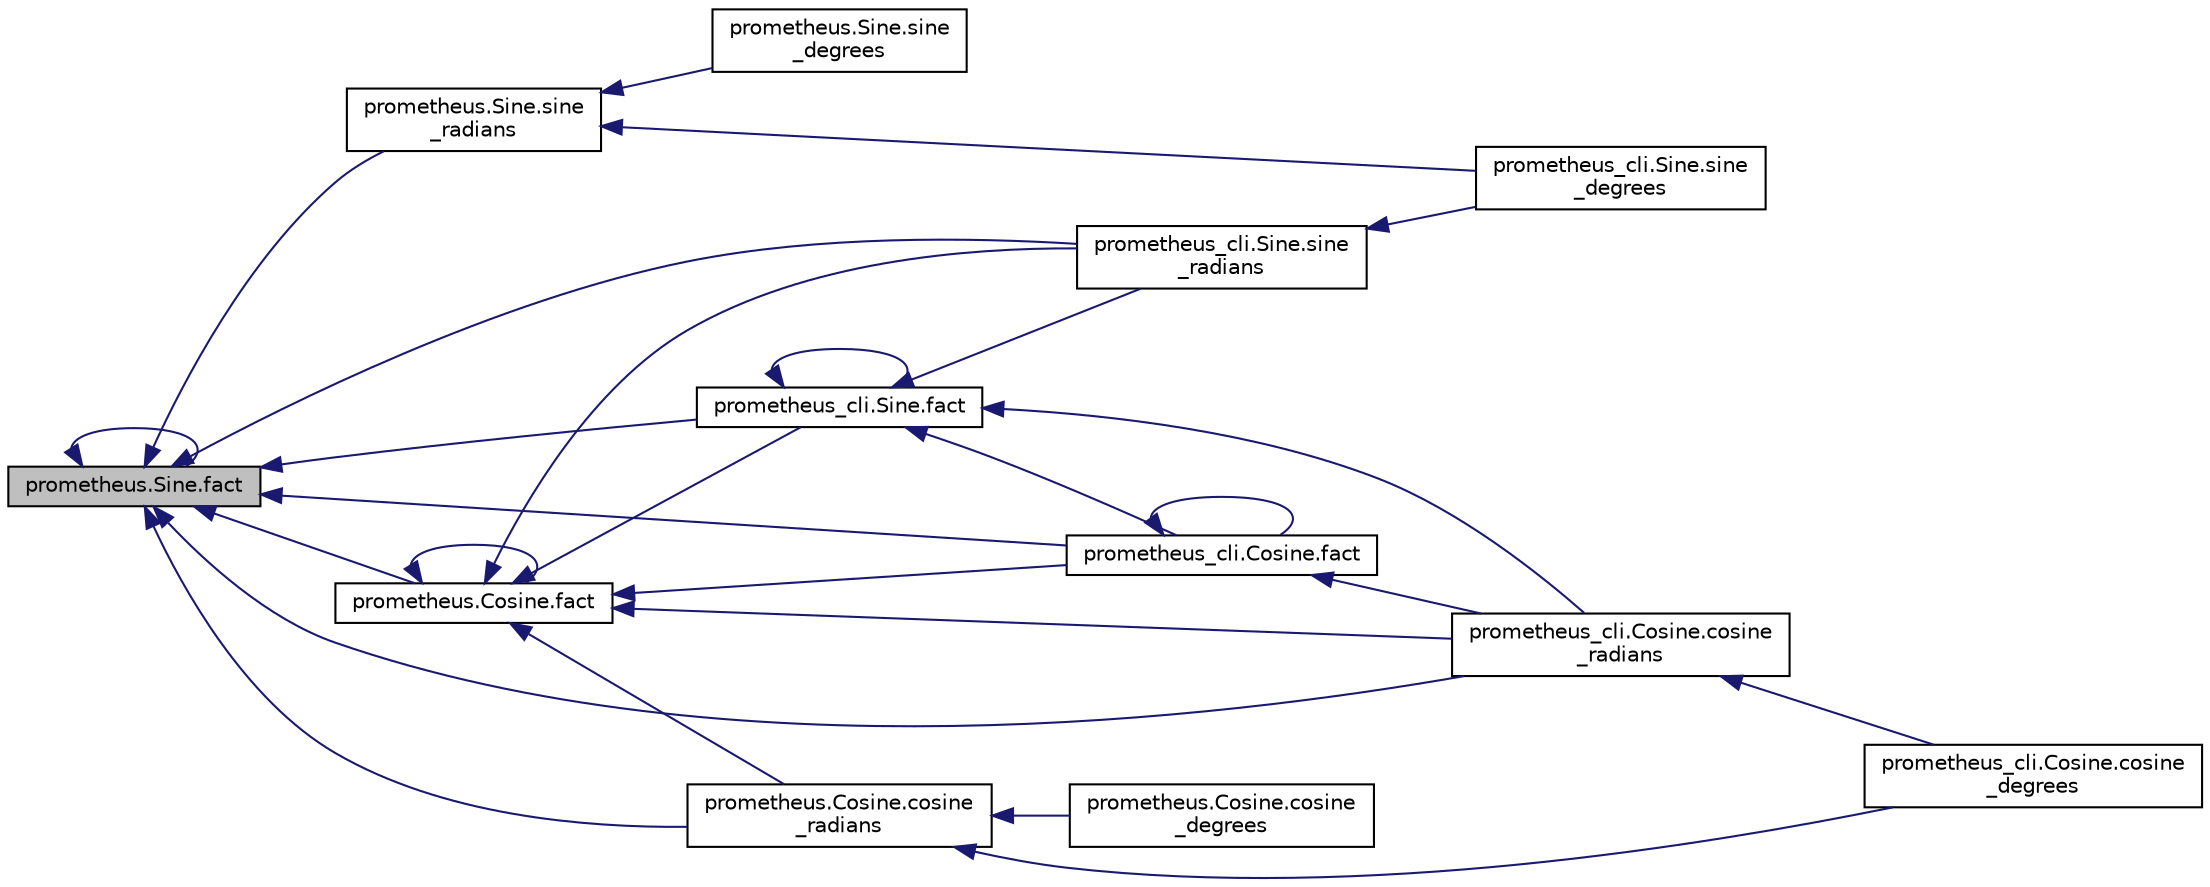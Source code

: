 digraph "prometheus.Sine.fact"
{
  edge [fontname="Helvetica",fontsize="10",labelfontname="Helvetica",labelfontsize="10"];
  node [fontname="Helvetica",fontsize="10",shape=record];
  rankdir="LR";
  Node1 [label="prometheus.Sine.fact",height=0.2,width=0.4,color="black", fillcolor="grey75", style="filled", fontcolor="black"];
  Node1 -> Node1 [dir="back",color="midnightblue",fontsize="10",style="solid",fontname="Helvetica"];
  Node1 -> Node2 [dir="back",color="midnightblue",fontsize="10",style="solid",fontname="Helvetica"];
  Node2 [label="prometheus.Sine.sine\l_radians",height=0.2,width=0.4,color="black", fillcolor="white", style="filled",URL="$classprometheus_1_1_sine.html#a2db3bb19693275b022d26d6ad1f03fa8"];
  Node2 -> Node3 [dir="back",color="midnightblue",fontsize="10",style="solid",fontname="Helvetica"];
  Node3 [label="prometheus.Sine.sine\l_degrees",height=0.2,width=0.4,color="black", fillcolor="white", style="filled",URL="$classprometheus_1_1_sine.html#a452be228e4424a58f6559272de35cebd"];
  Node2 -> Node4 [dir="back",color="midnightblue",fontsize="10",style="solid",fontname="Helvetica"];
  Node4 [label="prometheus_cli.Sine.sine\l_degrees",height=0.2,width=0.4,color="black", fillcolor="white", style="filled",URL="$classprometheus__cli_1_1_sine.html#a4b8ce4d6d54e87062fe0e4e3d65e124f"];
  Node1 -> Node5 [dir="back",color="midnightblue",fontsize="10",style="solid",fontname="Helvetica"];
  Node5 [label="prometheus.Cosine.fact",height=0.2,width=0.4,color="black", fillcolor="white", style="filled",URL="$classprometheus_1_1_cosine.html#a65c3b1162f86debd5ccb153d65f880a8"];
  Node5 -> Node5 [dir="back",color="midnightblue",fontsize="10",style="solid",fontname="Helvetica"];
  Node5 -> Node6 [dir="back",color="midnightblue",fontsize="10",style="solid",fontname="Helvetica"];
  Node6 [label="prometheus.Cosine.cosine\l_radians",height=0.2,width=0.4,color="black", fillcolor="white", style="filled",URL="$classprometheus_1_1_cosine.html#a7e9ec76b84cbcf6a61689286056d466f"];
  Node6 -> Node7 [dir="back",color="midnightblue",fontsize="10",style="solid",fontname="Helvetica"];
  Node7 [label="prometheus.Cosine.cosine\l_degrees",height=0.2,width=0.4,color="black", fillcolor="white", style="filled",URL="$classprometheus_1_1_cosine.html#abc34ebfcb2d84a9e994844fa42a64ad3"];
  Node6 -> Node8 [dir="back",color="midnightblue",fontsize="10",style="solid",fontname="Helvetica"];
  Node8 [label="prometheus_cli.Cosine.cosine\l_degrees",height=0.2,width=0.4,color="black", fillcolor="white", style="filled",URL="$classprometheus__cli_1_1_cosine.html#a3a95304d800a9766a58a53ab33d36db8"];
  Node5 -> Node9 [dir="back",color="midnightblue",fontsize="10",style="solid",fontname="Helvetica"];
  Node9 [label="prometheus_cli.Sine.fact",height=0.2,width=0.4,color="black", fillcolor="white", style="filled",URL="$classprometheus__cli_1_1_sine.html#a18fd347866f39197b3dc6a355fc86c02"];
  Node9 -> Node9 [dir="back",color="midnightblue",fontsize="10",style="solid",fontname="Helvetica"];
  Node9 -> Node10 [dir="back",color="midnightblue",fontsize="10",style="solid",fontname="Helvetica"];
  Node10 [label="prometheus_cli.Sine.sine\l_radians",height=0.2,width=0.4,color="black", fillcolor="white", style="filled",URL="$classprometheus__cli_1_1_sine.html#ad4833c27f7d140d44ba6d2a699013055"];
  Node10 -> Node4 [dir="back",color="midnightblue",fontsize="10",style="solid",fontname="Helvetica"];
  Node9 -> Node11 [dir="back",color="midnightblue",fontsize="10",style="solid",fontname="Helvetica"];
  Node11 [label="prometheus_cli.Cosine.fact",height=0.2,width=0.4,color="black", fillcolor="white", style="filled",URL="$classprometheus__cli_1_1_cosine.html#ad87135c928a05e0208cd007f9e1bccc8"];
  Node11 -> Node11 [dir="back",color="midnightblue",fontsize="10",style="solid",fontname="Helvetica"];
  Node11 -> Node12 [dir="back",color="midnightblue",fontsize="10",style="solid",fontname="Helvetica"];
  Node12 [label="prometheus_cli.Cosine.cosine\l_radians",height=0.2,width=0.4,color="black", fillcolor="white", style="filled",URL="$classprometheus__cli_1_1_cosine.html#a5c4b4a397cfecb63dc4352c482b89942"];
  Node12 -> Node8 [dir="back",color="midnightblue",fontsize="10",style="solid",fontname="Helvetica"];
  Node9 -> Node12 [dir="back",color="midnightblue",fontsize="10",style="solid",fontname="Helvetica"];
  Node5 -> Node10 [dir="back",color="midnightblue",fontsize="10",style="solid",fontname="Helvetica"];
  Node5 -> Node11 [dir="back",color="midnightblue",fontsize="10",style="solid",fontname="Helvetica"];
  Node5 -> Node12 [dir="back",color="midnightblue",fontsize="10",style="solid",fontname="Helvetica"];
  Node1 -> Node6 [dir="back",color="midnightblue",fontsize="10",style="solid",fontname="Helvetica"];
  Node1 -> Node9 [dir="back",color="midnightblue",fontsize="10",style="solid",fontname="Helvetica"];
  Node1 -> Node10 [dir="back",color="midnightblue",fontsize="10",style="solid",fontname="Helvetica"];
  Node1 -> Node11 [dir="back",color="midnightblue",fontsize="10",style="solid",fontname="Helvetica"];
  Node1 -> Node12 [dir="back",color="midnightblue",fontsize="10",style="solid",fontname="Helvetica"];
}
